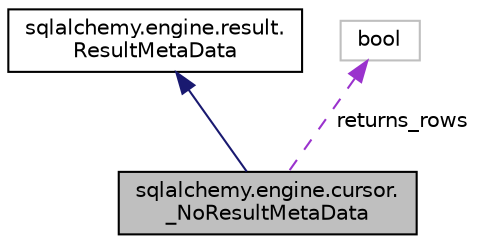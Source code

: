digraph "sqlalchemy.engine.cursor._NoResultMetaData"
{
 // LATEX_PDF_SIZE
  edge [fontname="Helvetica",fontsize="10",labelfontname="Helvetica",labelfontsize="10"];
  node [fontname="Helvetica",fontsize="10",shape=record];
  Node1 [label="sqlalchemy.engine.cursor.\l_NoResultMetaData",height=0.2,width=0.4,color="black", fillcolor="grey75", style="filled", fontcolor="black",tooltip=" "];
  Node2 -> Node1 [dir="back",color="midnightblue",fontsize="10",style="solid",fontname="Helvetica"];
  Node2 [label="sqlalchemy.engine.result.\lResultMetaData",height=0.2,width=0.4,color="black", fillcolor="white", style="filled",URL="$classsqlalchemy_1_1engine_1_1result_1_1ResultMetaData.html",tooltip=" "];
  Node3 -> Node1 [dir="back",color="darkorchid3",fontsize="10",style="dashed",label=" returns_rows" ,fontname="Helvetica"];
  Node3 [label="bool",height=0.2,width=0.4,color="grey75", fillcolor="white", style="filled",tooltip=" "];
}
